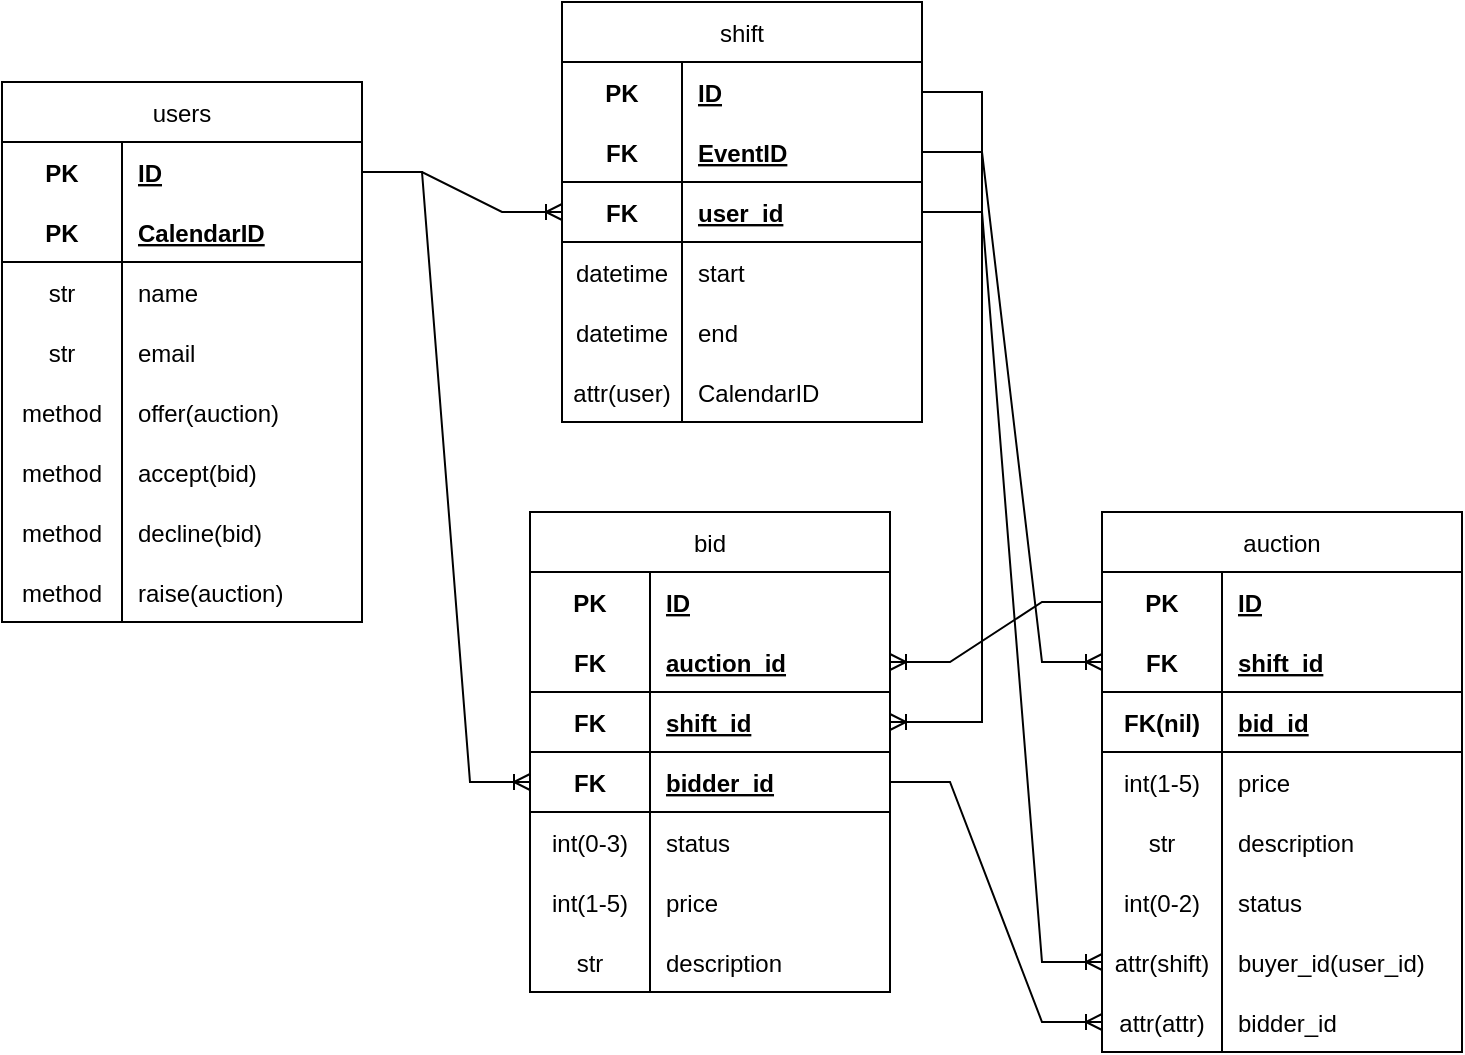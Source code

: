 <mxfile version="18.1.3" type="github"><diagram id="R8wlw6UdN6Z2bMTe8AgJ" name="Page-1"><mxGraphModel dx="746" dy="486" grid="1" gridSize="10" guides="1" tooltips="1" connect="1" arrows="1" fold="1" page="1" pageScale="1" pageWidth="827" pageHeight="1169" math="0" shadow="0"><root><mxCell id="0"/><mxCell id="1" parent="0"/><mxCell id="N3wNfDT85KF5gWOlrP6j-11" value="users" style="shape=table;startSize=30;container=1;collapsible=1;childLayout=tableLayout;fixedRows=1;rowLines=0;fontStyle=0;align=center;resizeLast=1;" vertex="1" parent="1"><mxGeometry x="60" y="130" width="180" height="270" as="geometry"><mxRectangle x="140" y="140" width="60" height="30" as="alternateBounds"/></mxGeometry></mxCell><mxCell id="N3wNfDT85KF5gWOlrP6j-12" value="" style="shape=tableRow;horizontal=0;startSize=0;swimlaneHead=0;swimlaneBody=0;fillColor=none;collapsible=0;dropTarget=0;points=[[0,0.5],[1,0.5]];portConstraint=eastwest;top=0;left=0;right=0;bottom=0;" vertex="1" parent="N3wNfDT85KF5gWOlrP6j-11"><mxGeometry y="30" width="180" height="30" as="geometry"/></mxCell><mxCell id="N3wNfDT85KF5gWOlrP6j-13" value="PK" style="shape=partialRectangle;connectable=0;fillColor=none;top=0;left=0;bottom=0;right=0;fontStyle=1;overflow=hidden;" vertex="1" parent="N3wNfDT85KF5gWOlrP6j-12"><mxGeometry width="60" height="30" as="geometry"><mxRectangle width="60" height="30" as="alternateBounds"/></mxGeometry></mxCell><mxCell id="N3wNfDT85KF5gWOlrP6j-14" value="ID" style="shape=partialRectangle;connectable=0;fillColor=none;top=0;left=0;bottom=0;right=0;align=left;spacingLeft=6;fontStyle=5;overflow=hidden;" vertex="1" parent="N3wNfDT85KF5gWOlrP6j-12"><mxGeometry x="60" width="120" height="30" as="geometry"><mxRectangle width="120" height="30" as="alternateBounds"/></mxGeometry></mxCell><mxCell id="N3wNfDT85KF5gWOlrP6j-15" value="" style="shape=tableRow;horizontal=0;startSize=0;swimlaneHead=0;swimlaneBody=0;fillColor=none;collapsible=0;dropTarget=0;points=[[0,0.5],[1,0.5]];portConstraint=eastwest;top=0;left=0;right=0;bottom=1;" vertex="1" parent="N3wNfDT85KF5gWOlrP6j-11"><mxGeometry y="60" width="180" height="30" as="geometry"/></mxCell><mxCell id="N3wNfDT85KF5gWOlrP6j-16" value="PK" style="shape=partialRectangle;connectable=0;fillColor=none;top=0;left=0;bottom=0;right=0;fontStyle=1;overflow=hidden;" vertex="1" parent="N3wNfDT85KF5gWOlrP6j-15"><mxGeometry width="60" height="30" as="geometry"><mxRectangle width="60" height="30" as="alternateBounds"/></mxGeometry></mxCell><mxCell id="N3wNfDT85KF5gWOlrP6j-17" value="CalendarID" style="shape=partialRectangle;connectable=0;fillColor=none;top=0;left=0;bottom=0;right=0;align=left;spacingLeft=6;fontStyle=5;overflow=hidden;" vertex="1" parent="N3wNfDT85KF5gWOlrP6j-15"><mxGeometry x="60" width="120" height="30" as="geometry"><mxRectangle width="120" height="30" as="alternateBounds"/></mxGeometry></mxCell><mxCell id="N3wNfDT85KF5gWOlrP6j-18" value="" style="shape=tableRow;horizontal=0;startSize=0;swimlaneHead=0;swimlaneBody=0;fillColor=none;collapsible=0;dropTarget=0;points=[[0,0.5],[1,0.5]];portConstraint=eastwest;top=0;left=0;right=0;bottom=0;" vertex="1" parent="N3wNfDT85KF5gWOlrP6j-11"><mxGeometry y="90" width="180" height="30" as="geometry"/></mxCell><mxCell id="N3wNfDT85KF5gWOlrP6j-19" value="str" style="shape=partialRectangle;connectable=0;fillColor=none;top=0;left=0;bottom=0;right=0;editable=1;overflow=hidden;" vertex="1" parent="N3wNfDT85KF5gWOlrP6j-18"><mxGeometry width="60" height="30" as="geometry"><mxRectangle width="60" height="30" as="alternateBounds"/></mxGeometry></mxCell><mxCell id="N3wNfDT85KF5gWOlrP6j-20" value="name" style="shape=partialRectangle;connectable=0;fillColor=none;top=0;left=0;bottom=0;right=0;align=left;spacingLeft=6;overflow=hidden;" vertex="1" parent="N3wNfDT85KF5gWOlrP6j-18"><mxGeometry x="60" width="120" height="30" as="geometry"><mxRectangle width="120" height="30" as="alternateBounds"/></mxGeometry></mxCell><mxCell id="N3wNfDT85KF5gWOlrP6j-27" value="" style="shape=tableRow;horizontal=0;startSize=0;swimlaneHead=0;swimlaneBody=0;fillColor=none;collapsible=0;dropTarget=0;points=[[0,0.5],[1,0.5]];portConstraint=eastwest;top=0;left=0;right=0;bottom=0;" vertex="1" parent="N3wNfDT85KF5gWOlrP6j-11"><mxGeometry y="120" width="180" height="30" as="geometry"/></mxCell><mxCell id="N3wNfDT85KF5gWOlrP6j-28" value="str" style="shape=partialRectangle;connectable=0;fillColor=none;top=0;left=0;bottom=0;right=0;editable=1;overflow=hidden;" vertex="1" parent="N3wNfDT85KF5gWOlrP6j-27"><mxGeometry width="60" height="30" as="geometry"><mxRectangle width="60" height="30" as="alternateBounds"/></mxGeometry></mxCell><mxCell id="N3wNfDT85KF5gWOlrP6j-29" value="email" style="shape=partialRectangle;connectable=0;fillColor=none;top=0;left=0;bottom=0;right=0;align=left;spacingLeft=6;overflow=hidden;" vertex="1" parent="N3wNfDT85KF5gWOlrP6j-27"><mxGeometry x="60" width="120" height="30" as="geometry"><mxRectangle width="120" height="30" as="alternateBounds"/></mxGeometry></mxCell><mxCell id="N3wNfDT85KF5gWOlrP6j-21" value="" style="shape=tableRow;horizontal=0;startSize=0;swimlaneHead=0;swimlaneBody=0;fillColor=none;collapsible=0;dropTarget=0;points=[[0,0.5],[1,0.5]];portConstraint=eastwest;top=0;left=0;right=0;bottom=0;" vertex="1" parent="N3wNfDT85KF5gWOlrP6j-11"><mxGeometry y="150" width="180" height="30" as="geometry"/></mxCell><mxCell id="N3wNfDT85KF5gWOlrP6j-22" value="method" style="shape=partialRectangle;connectable=0;fillColor=none;top=0;left=0;bottom=0;right=0;editable=1;overflow=hidden;" vertex="1" parent="N3wNfDT85KF5gWOlrP6j-21"><mxGeometry width="60" height="30" as="geometry"><mxRectangle width="60" height="30" as="alternateBounds"/></mxGeometry></mxCell><mxCell id="N3wNfDT85KF5gWOlrP6j-23" value="offer(auction)" style="shape=partialRectangle;connectable=0;fillColor=none;top=0;left=0;bottom=0;right=0;align=left;spacingLeft=6;overflow=hidden;" vertex="1" parent="N3wNfDT85KF5gWOlrP6j-21"><mxGeometry x="60" width="120" height="30" as="geometry"><mxRectangle width="120" height="30" as="alternateBounds"/></mxGeometry></mxCell><mxCell id="N3wNfDT85KF5gWOlrP6j-30" value="" style="shape=tableRow;horizontal=0;startSize=0;swimlaneHead=0;swimlaneBody=0;fillColor=none;collapsible=0;dropTarget=0;points=[[0,0.5],[1,0.5]];portConstraint=eastwest;top=0;left=0;right=0;bottom=0;" vertex="1" parent="N3wNfDT85KF5gWOlrP6j-11"><mxGeometry y="180" width="180" height="30" as="geometry"/></mxCell><mxCell id="N3wNfDT85KF5gWOlrP6j-31" value="method" style="shape=partialRectangle;connectable=0;fillColor=none;top=0;left=0;bottom=0;right=0;editable=1;overflow=hidden;" vertex="1" parent="N3wNfDT85KF5gWOlrP6j-30"><mxGeometry width="60" height="30" as="geometry"><mxRectangle width="60" height="30" as="alternateBounds"/></mxGeometry></mxCell><mxCell id="N3wNfDT85KF5gWOlrP6j-32" value="accept(bid)" style="shape=partialRectangle;connectable=0;fillColor=none;top=0;left=0;bottom=0;right=0;align=left;spacingLeft=6;overflow=hidden;" vertex="1" parent="N3wNfDT85KF5gWOlrP6j-30"><mxGeometry x="60" width="120" height="30" as="geometry"><mxRectangle width="120" height="30" as="alternateBounds"/></mxGeometry></mxCell><mxCell id="N3wNfDT85KF5gWOlrP6j-91" value="" style="shape=tableRow;horizontal=0;startSize=0;swimlaneHead=0;swimlaneBody=0;fillColor=none;collapsible=0;dropTarget=0;points=[[0,0.5],[1,0.5]];portConstraint=eastwest;top=0;left=0;right=0;bottom=0;" vertex="1" parent="N3wNfDT85KF5gWOlrP6j-11"><mxGeometry y="210" width="180" height="30" as="geometry"/></mxCell><mxCell id="N3wNfDT85KF5gWOlrP6j-92" value="method" style="shape=partialRectangle;connectable=0;fillColor=none;top=0;left=0;bottom=0;right=0;editable=1;overflow=hidden;" vertex="1" parent="N3wNfDT85KF5gWOlrP6j-91"><mxGeometry width="60" height="30" as="geometry"><mxRectangle width="60" height="30" as="alternateBounds"/></mxGeometry></mxCell><mxCell id="N3wNfDT85KF5gWOlrP6j-93" value="decline(bid)" style="shape=partialRectangle;connectable=0;fillColor=none;top=0;left=0;bottom=0;right=0;align=left;spacingLeft=6;overflow=hidden;" vertex="1" parent="N3wNfDT85KF5gWOlrP6j-91"><mxGeometry x="60" width="120" height="30" as="geometry"><mxRectangle width="120" height="30" as="alternateBounds"/></mxGeometry></mxCell><mxCell id="N3wNfDT85KF5gWOlrP6j-94" value="" style="shape=tableRow;horizontal=0;startSize=0;swimlaneHead=0;swimlaneBody=0;fillColor=none;collapsible=0;dropTarget=0;points=[[0,0.5],[1,0.5]];portConstraint=eastwest;top=0;left=0;right=0;bottom=0;" vertex="1" parent="N3wNfDT85KF5gWOlrP6j-11"><mxGeometry y="240" width="180" height="30" as="geometry"/></mxCell><mxCell id="N3wNfDT85KF5gWOlrP6j-95" value="method" style="shape=partialRectangle;connectable=0;fillColor=none;top=0;left=0;bottom=0;right=0;editable=1;overflow=hidden;" vertex="1" parent="N3wNfDT85KF5gWOlrP6j-94"><mxGeometry width="60" height="30" as="geometry"><mxRectangle width="60" height="30" as="alternateBounds"/></mxGeometry></mxCell><mxCell id="N3wNfDT85KF5gWOlrP6j-96" value="raise(auction)" style="shape=partialRectangle;connectable=0;fillColor=none;top=0;left=0;bottom=0;right=0;align=left;spacingLeft=6;overflow=hidden;" vertex="1" parent="N3wNfDT85KF5gWOlrP6j-94"><mxGeometry x="60" width="120" height="30" as="geometry"><mxRectangle width="120" height="30" as="alternateBounds"/></mxGeometry></mxCell><mxCell id="N3wNfDT85KF5gWOlrP6j-34" value="shift" style="shape=table;startSize=30;container=1;collapsible=1;childLayout=tableLayout;fixedRows=1;rowLines=0;fontStyle=0;align=center;resizeLast=1;" vertex="1" parent="1"><mxGeometry x="340" y="90" width="180" height="210" as="geometry"><mxRectangle x="460" y="140" width="70" height="30" as="alternateBounds"/></mxGeometry></mxCell><mxCell id="N3wNfDT85KF5gWOlrP6j-35" value="" style="shape=tableRow;horizontal=0;startSize=0;swimlaneHead=0;swimlaneBody=0;fillColor=none;collapsible=0;dropTarget=0;points=[[0,0.5],[1,0.5]];portConstraint=eastwest;top=0;left=0;right=0;bottom=0;" vertex="1" parent="N3wNfDT85KF5gWOlrP6j-34"><mxGeometry y="30" width="180" height="30" as="geometry"/></mxCell><mxCell id="N3wNfDT85KF5gWOlrP6j-36" value="PK" style="shape=partialRectangle;connectable=0;fillColor=none;top=0;left=0;bottom=0;right=0;fontStyle=1;overflow=hidden;" vertex="1" parent="N3wNfDT85KF5gWOlrP6j-35"><mxGeometry width="60" height="30" as="geometry"><mxRectangle width="60" height="30" as="alternateBounds"/></mxGeometry></mxCell><mxCell id="N3wNfDT85KF5gWOlrP6j-37" value="ID" style="shape=partialRectangle;connectable=0;fillColor=none;top=0;left=0;bottom=0;right=0;align=left;spacingLeft=6;fontStyle=5;overflow=hidden;" vertex="1" parent="N3wNfDT85KF5gWOlrP6j-35"><mxGeometry x="60" width="120" height="30" as="geometry"><mxRectangle width="120" height="30" as="alternateBounds"/></mxGeometry></mxCell><mxCell id="N3wNfDT85KF5gWOlrP6j-38" value="" style="shape=tableRow;horizontal=0;startSize=0;swimlaneHead=0;swimlaneBody=0;fillColor=none;collapsible=0;dropTarget=0;points=[[0,0.5],[1,0.5]];portConstraint=eastwest;top=0;left=0;right=0;bottom=1;" vertex="1" parent="N3wNfDT85KF5gWOlrP6j-34"><mxGeometry y="60" width="180" height="30" as="geometry"/></mxCell><mxCell id="N3wNfDT85KF5gWOlrP6j-39" value="FK" style="shape=partialRectangle;connectable=0;fillColor=none;top=0;left=0;bottom=0;right=0;fontStyle=1;overflow=hidden;" vertex="1" parent="N3wNfDT85KF5gWOlrP6j-38"><mxGeometry width="60" height="30" as="geometry"><mxRectangle width="60" height="30" as="alternateBounds"/></mxGeometry></mxCell><mxCell id="N3wNfDT85KF5gWOlrP6j-40" value="EventID" style="shape=partialRectangle;connectable=0;fillColor=none;top=0;left=0;bottom=0;right=0;align=left;spacingLeft=6;fontStyle=5;overflow=hidden;" vertex="1" parent="N3wNfDT85KF5gWOlrP6j-38"><mxGeometry x="60" width="120" height="30" as="geometry"><mxRectangle width="120" height="30" as="alternateBounds"/></mxGeometry></mxCell><mxCell id="N3wNfDT85KF5gWOlrP6j-97" value="" style="shape=tableRow;horizontal=0;startSize=0;swimlaneHead=0;swimlaneBody=0;fillColor=none;collapsible=0;dropTarget=0;points=[[0,0.5],[1,0.5]];portConstraint=eastwest;top=0;left=0;right=0;bottom=1;" vertex="1" parent="N3wNfDT85KF5gWOlrP6j-34"><mxGeometry y="90" width="180" height="30" as="geometry"/></mxCell><mxCell id="N3wNfDT85KF5gWOlrP6j-98" value="FK" style="shape=partialRectangle;connectable=0;fillColor=none;top=0;left=0;bottom=0;right=0;fontStyle=1;overflow=hidden;" vertex="1" parent="N3wNfDT85KF5gWOlrP6j-97"><mxGeometry width="60" height="30" as="geometry"><mxRectangle width="60" height="30" as="alternateBounds"/></mxGeometry></mxCell><mxCell id="N3wNfDT85KF5gWOlrP6j-99" value="user_id" style="shape=partialRectangle;connectable=0;fillColor=none;top=0;left=0;bottom=0;right=0;align=left;spacingLeft=6;fontStyle=5;overflow=hidden;" vertex="1" parent="N3wNfDT85KF5gWOlrP6j-97"><mxGeometry x="60" width="120" height="30" as="geometry"><mxRectangle width="120" height="30" as="alternateBounds"/></mxGeometry></mxCell><mxCell id="N3wNfDT85KF5gWOlrP6j-41" value="" style="shape=tableRow;horizontal=0;startSize=0;swimlaneHead=0;swimlaneBody=0;fillColor=none;collapsible=0;dropTarget=0;points=[[0,0.5],[1,0.5]];portConstraint=eastwest;top=0;left=0;right=0;bottom=0;" vertex="1" parent="N3wNfDT85KF5gWOlrP6j-34"><mxGeometry y="120" width="180" height="30" as="geometry"/></mxCell><mxCell id="N3wNfDT85KF5gWOlrP6j-42" value="datetime" style="shape=partialRectangle;connectable=0;fillColor=none;top=0;left=0;bottom=0;right=0;editable=1;overflow=hidden;" vertex="1" parent="N3wNfDT85KF5gWOlrP6j-41"><mxGeometry width="60" height="30" as="geometry"><mxRectangle width="60" height="30" as="alternateBounds"/></mxGeometry></mxCell><mxCell id="N3wNfDT85KF5gWOlrP6j-43" value="start" style="shape=partialRectangle;connectable=0;fillColor=none;top=0;left=0;bottom=0;right=0;align=left;spacingLeft=6;overflow=hidden;" vertex="1" parent="N3wNfDT85KF5gWOlrP6j-41"><mxGeometry x="60" width="120" height="30" as="geometry"><mxRectangle width="120" height="30" as="alternateBounds"/></mxGeometry></mxCell><mxCell id="N3wNfDT85KF5gWOlrP6j-44" value="" style="shape=tableRow;horizontal=0;startSize=0;swimlaneHead=0;swimlaneBody=0;fillColor=none;collapsible=0;dropTarget=0;points=[[0,0.5],[1,0.5]];portConstraint=eastwest;top=0;left=0;right=0;bottom=0;" vertex="1" parent="N3wNfDT85KF5gWOlrP6j-34"><mxGeometry y="150" width="180" height="30" as="geometry"/></mxCell><mxCell id="N3wNfDT85KF5gWOlrP6j-45" value="datetime" style="shape=partialRectangle;connectable=0;fillColor=none;top=0;left=0;bottom=0;right=0;editable=1;overflow=hidden;" vertex="1" parent="N3wNfDT85KF5gWOlrP6j-44"><mxGeometry width="60" height="30" as="geometry"><mxRectangle width="60" height="30" as="alternateBounds"/></mxGeometry></mxCell><mxCell id="N3wNfDT85KF5gWOlrP6j-46" value="end" style="shape=partialRectangle;connectable=0;fillColor=none;top=0;left=0;bottom=0;right=0;align=left;spacingLeft=6;overflow=hidden;" vertex="1" parent="N3wNfDT85KF5gWOlrP6j-44"><mxGeometry x="60" width="120" height="30" as="geometry"><mxRectangle width="120" height="30" as="alternateBounds"/></mxGeometry></mxCell><mxCell id="N3wNfDT85KF5gWOlrP6j-107" value="" style="shape=tableRow;horizontal=0;startSize=0;swimlaneHead=0;swimlaneBody=0;fillColor=none;collapsible=0;dropTarget=0;points=[[0,0.5],[1,0.5]];portConstraint=eastwest;top=0;left=0;right=0;bottom=0;" vertex="1" parent="N3wNfDT85KF5gWOlrP6j-34"><mxGeometry y="180" width="180" height="30" as="geometry"/></mxCell><mxCell id="N3wNfDT85KF5gWOlrP6j-108" value="attr(user)" style="shape=partialRectangle;connectable=0;fillColor=none;top=0;left=0;bottom=0;right=0;editable=1;overflow=hidden;" vertex="1" parent="N3wNfDT85KF5gWOlrP6j-107"><mxGeometry width="60" height="30" as="geometry"><mxRectangle width="60" height="30" as="alternateBounds"/></mxGeometry></mxCell><mxCell id="N3wNfDT85KF5gWOlrP6j-109" value="CalendarID" style="shape=partialRectangle;connectable=0;fillColor=none;top=0;left=0;bottom=0;right=0;align=left;spacingLeft=6;overflow=hidden;" vertex="1" parent="N3wNfDT85KF5gWOlrP6j-107"><mxGeometry x="60" width="120" height="30" as="geometry"><mxRectangle width="120" height="30" as="alternateBounds"/></mxGeometry></mxCell><mxCell id="N3wNfDT85KF5gWOlrP6j-104" value="" style="edgeStyle=entityRelationEdgeStyle;fontSize=12;html=1;endArrow=ERoneToMany;rounded=0;exitX=1;exitY=0.5;exitDx=0;exitDy=0;entryX=0;entryY=0.5;entryDx=0;entryDy=0;" edge="1" parent="1" source="N3wNfDT85KF5gWOlrP6j-12" target="N3wNfDT85KF5gWOlrP6j-97"><mxGeometry width="100" height="100" relative="1" as="geometry"><mxPoint x="290" y="390" as="sourcePoint"/><mxPoint x="390" y="290" as="targetPoint"/></mxGeometry></mxCell><mxCell id="N3wNfDT85KF5gWOlrP6j-110" value="bid" style="shape=table;startSize=30;container=1;collapsible=1;childLayout=tableLayout;fixedRows=1;rowLines=0;fontStyle=0;align=center;resizeLast=1;" vertex="1" parent="1"><mxGeometry x="324" y="345" width="180" height="240" as="geometry"><mxRectangle x="140" y="140" width="60" height="30" as="alternateBounds"/></mxGeometry></mxCell><mxCell id="N3wNfDT85KF5gWOlrP6j-111" value="" style="shape=tableRow;horizontal=0;startSize=0;swimlaneHead=0;swimlaneBody=0;fillColor=none;collapsible=0;dropTarget=0;points=[[0,0.5],[1,0.5]];portConstraint=eastwest;top=0;left=0;right=0;bottom=0;" vertex="1" parent="N3wNfDT85KF5gWOlrP6j-110"><mxGeometry y="30" width="180" height="30" as="geometry"/></mxCell><mxCell id="N3wNfDT85KF5gWOlrP6j-112" value="PK" style="shape=partialRectangle;connectable=0;fillColor=none;top=0;left=0;bottom=0;right=0;fontStyle=1;overflow=hidden;" vertex="1" parent="N3wNfDT85KF5gWOlrP6j-111"><mxGeometry width="60" height="30" as="geometry"><mxRectangle width="60" height="30" as="alternateBounds"/></mxGeometry></mxCell><mxCell id="N3wNfDT85KF5gWOlrP6j-113" value="ID" style="shape=partialRectangle;connectable=0;fillColor=none;top=0;left=0;bottom=0;right=0;align=left;spacingLeft=6;fontStyle=5;overflow=hidden;" vertex="1" parent="N3wNfDT85KF5gWOlrP6j-111"><mxGeometry x="60" width="120" height="30" as="geometry"><mxRectangle width="120" height="30" as="alternateBounds"/></mxGeometry></mxCell><mxCell id="N3wNfDT85KF5gWOlrP6j-180" value="" style="shape=tableRow;horizontal=0;startSize=0;swimlaneHead=0;swimlaneBody=0;fillColor=none;collapsible=0;dropTarget=0;points=[[0,0.5],[1,0.5]];portConstraint=eastwest;top=0;left=0;right=0;bottom=1;" vertex="1" parent="N3wNfDT85KF5gWOlrP6j-110"><mxGeometry y="60" width="180" height="30" as="geometry"/></mxCell><mxCell id="N3wNfDT85KF5gWOlrP6j-181" value="FK" style="shape=partialRectangle;connectable=0;fillColor=none;top=0;left=0;bottom=0;right=0;fontStyle=1;overflow=hidden;" vertex="1" parent="N3wNfDT85KF5gWOlrP6j-180"><mxGeometry width="60" height="30" as="geometry"><mxRectangle width="60" height="30" as="alternateBounds"/></mxGeometry></mxCell><mxCell id="N3wNfDT85KF5gWOlrP6j-182" value="auction_id" style="shape=partialRectangle;connectable=0;fillColor=none;top=0;left=0;bottom=0;right=0;align=left;spacingLeft=6;fontStyle=5;overflow=hidden;" vertex="1" parent="N3wNfDT85KF5gWOlrP6j-180"><mxGeometry x="60" width="120" height="30" as="geometry"><mxRectangle width="120" height="30" as="alternateBounds"/></mxGeometry></mxCell><mxCell id="N3wNfDT85KF5gWOlrP6j-114" value="" style="shape=tableRow;horizontal=0;startSize=0;swimlaneHead=0;swimlaneBody=0;fillColor=none;collapsible=0;dropTarget=0;points=[[0,0.5],[1,0.5]];portConstraint=eastwest;top=0;left=0;right=0;bottom=1;" vertex="1" parent="N3wNfDT85KF5gWOlrP6j-110"><mxGeometry y="90" width="180" height="30" as="geometry"/></mxCell><mxCell id="N3wNfDT85KF5gWOlrP6j-115" value="FK" style="shape=partialRectangle;connectable=0;fillColor=none;top=0;left=0;bottom=0;right=0;fontStyle=1;overflow=hidden;" vertex="1" parent="N3wNfDT85KF5gWOlrP6j-114"><mxGeometry width="60" height="30" as="geometry"><mxRectangle width="60" height="30" as="alternateBounds"/></mxGeometry></mxCell><mxCell id="N3wNfDT85KF5gWOlrP6j-116" value="shift_id" style="shape=partialRectangle;connectable=0;fillColor=none;top=0;left=0;bottom=0;right=0;align=left;spacingLeft=6;fontStyle=5;overflow=hidden;" vertex="1" parent="N3wNfDT85KF5gWOlrP6j-114"><mxGeometry x="60" width="120" height="30" as="geometry"><mxRectangle width="120" height="30" as="alternateBounds"/></mxGeometry></mxCell><mxCell id="N3wNfDT85KF5gWOlrP6j-135" value="" style="shape=tableRow;horizontal=0;startSize=0;swimlaneHead=0;swimlaneBody=0;fillColor=none;collapsible=0;dropTarget=0;points=[[0,0.5],[1,0.5]];portConstraint=eastwest;top=0;left=0;right=0;bottom=1;" vertex="1" parent="N3wNfDT85KF5gWOlrP6j-110"><mxGeometry y="120" width="180" height="30" as="geometry"/></mxCell><mxCell id="N3wNfDT85KF5gWOlrP6j-136" value="FK" style="shape=partialRectangle;connectable=0;fillColor=none;top=0;left=0;bottom=0;right=0;fontStyle=1;overflow=hidden;" vertex="1" parent="N3wNfDT85KF5gWOlrP6j-135"><mxGeometry width="60" height="30" as="geometry"><mxRectangle width="60" height="30" as="alternateBounds"/></mxGeometry></mxCell><mxCell id="N3wNfDT85KF5gWOlrP6j-137" value="bidder_id" style="shape=partialRectangle;connectable=0;fillColor=none;top=0;left=0;bottom=0;right=0;align=left;spacingLeft=6;fontStyle=5;overflow=hidden;" vertex="1" parent="N3wNfDT85KF5gWOlrP6j-135"><mxGeometry x="60" width="120" height="30" as="geometry"><mxRectangle width="120" height="30" as="alternateBounds"/></mxGeometry></mxCell><mxCell id="N3wNfDT85KF5gWOlrP6j-117" value="" style="shape=tableRow;horizontal=0;startSize=0;swimlaneHead=0;swimlaneBody=0;fillColor=none;collapsible=0;dropTarget=0;points=[[0,0.5],[1,0.5]];portConstraint=eastwest;top=0;left=0;right=0;bottom=0;" vertex="1" parent="N3wNfDT85KF5gWOlrP6j-110"><mxGeometry y="150" width="180" height="30" as="geometry"/></mxCell><mxCell id="N3wNfDT85KF5gWOlrP6j-118" value="int(0-3)" style="shape=partialRectangle;connectable=0;fillColor=none;top=0;left=0;bottom=0;right=0;editable=1;overflow=hidden;" vertex="1" parent="N3wNfDT85KF5gWOlrP6j-117"><mxGeometry width="60" height="30" as="geometry"><mxRectangle width="60" height="30" as="alternateBounds"/></mxGeometry></mxCell><mxCell id="N3wNfDT85KF5gWOlrP6j-119" value="status" style="shape=partialRectangle;connectable=0;fillColor=none;top=0;left=0;bottom=0;right=0;align=left;spacingLeft=6;overflow=hidden;" vertex="1" parent="N3wNfDT85KF5gWOlrP6j-117"><mxGeometry x="60" width="120" height="30" as="geometry"><mxRectangle width="120" height="30" as="alternateBounds"/></mxGeometry></mxCell><mxCell id="N3wNfDT85KF5gWOlrP6j-120" value="" style="shape=tableRow;horizontal=0;startSize=0;swimlaneHead=0;swimlaneBody=0;fillColor=none;collapsible=0;dropTarget=0;points=[[0,0.5],[1,0.5]];portConstraint=eastwest;top=0;left=0;right=0;bottom=0;" vertex="1" parent="N3wNfDT85KF5gWOlrP6j-110"><mxGeometry y="180" width="180" height="30" as="geometry"/></mxCell><mxCell id="N3wNfDT85KF5gWOlrP6j-121" value="int(1-5)" style="shape=partialRectangle;connectable=0;fillColor=none;top=0;left=0;bottom=0;right=0;editable=1;overflow=hidden;" vertex="1" parent="N3wNfDT85KF5gWOlrP6j-120"><mxGeometry width="60" height="30" as="geometry"><mxRectangle width="60" height="30" as="alternateBounds"/></mxGeometry></mxCell><mxCell id="N3wNfDT85KF5gWOlrP6j-122" value="price" style="shape=partialRectangle;connectable=0;fillColor=none;top=0;left=0;bottom=0;right=0;align=left;spacingLeft=6;overflow=hidden;" vertex="1" parent="N3wNfDT85KF5gWOlrP6j-120"><mxGeometry x="60" width="120" height="30" as="geometry"><mxRectangle width="120" height="30" as="alternateBounds"/></mxGeometry></mxCell><mxCell id="N3wNfDT85KF5gWOlrP6j-123" value="" style="shape=tableRow;horizontal=0;startSize=0;swimlaneHead=0;swimlaneBody=0;fillColor=none;collapsible=0;dropTarget=0;points=[[0,0.5],[1,0.5]];portConstraint=eastwest;top=0;left=0;right=0;bottom=0;" vertex="1" parent="N3wNfDT85KF5gWOlrP6j-110"><mxGeometry y="210" width="180" height="30" as="geometry"/></mxCell><mxCell id="N3wNfDT85KF5gWOlrP6j-124" value="str" style="shape=partialRectangle;connectable=0;fillColor=none;top=0;left=0;bottom=0;right=0;editable=1;overflow=hidden;" vertex="1" parent="N3wNfDT85KF5gWOlrP6j-123"><mxGeometry width="60" height="30" as="geometry"><mxRectangle width="60" height="30" as="alternateBounds"/></mxGeometry></mxCell><mxCell id="N3wNfDT85KF5gWOlrP6j-125" value="description" style="shape=partialRectangle;connectable=0;fillColor=none;top=0;left=0;bottom=0;right=0;align=left;spacingLeft=6;overflow=hidden;" vertex="1" parent="N3wNfDT85KF5gWOlrP6j-123"><mxGeometry x="60" width="120" height="30" as="geometry"><mxRectangle width="120" height="30" as="alternateBounds"/></mxGeometry></mxCell><mxCell id="N3wNfDT85KF5gWOlrP6j-141" value="auction" style="shape=table;startSize=30;container=1;collapsible=1;childLayout=tableLayout;fixedRows=1;rowLines=0;fontStyle=0;align=center;resizeLast=1;" vertex="1" parent="1"><mxGeometry x="610" y="345" width="180" height="270" as="geometry"><mxRectangle x="140" y="140" width="60" height="30" as="alternateBounds"/></mxGeometry></mxCell><mxCell id="N3wNfDT85KF5gWOlrP6j-142" value="" style="shape=tableRow;horizontal=0;startSize=0;swimlaneHead=0;swimlaneBody=0;fillColor=none;collapsible=0;dropTarget=0;points=[[0,0.5],[1,0.5]];portConstraint=eastwest;top=0;left=0;right=0;bottom=0;" vertex="1" parent="N3wNfDT85KF5gWOlrP6j-141"><mxGeometry y="30" width="180" height="30" as="geometry"/></mxCell><mxCell id="N3wNfDT85KF5gWOlrP6j-143" value="PK" style="shape=partialRectangle;connectable=0;fillColor=none;top=0;left=0;bottom=0;right=0;fontStyle=1;overflow=hidden;" vertex="1" parent="N3wNfDT85KF5gWOlrP6j-142"><mxGeometry width="60" height="30" as="geometry"><mxRectangle width="60" height="30" as="alternateBounds"/></mxGeometry></mxCell><mxCell id="N3wNfDT85KF5gWOlrP6j-144" value="ID" style="shape=partialRectangle;connectable=0;fillColor=none;top=0;left=0;bottom=0;right=0;align=left;spacingLeft=6;fontStyle=5;overflow=hidden;" vertex="1" parent="N3wNfDT85KF5gWOlrP6j-142"><mxGeometry x="60" width="120" height="30" as="geometry"><mxRectangle width="120" height="30" as="alternateBounds"/></mxGeometry></mxCell><mxCell id="N3wNfDT85KF5gWOlrP6j-145" value="" style="shape=tableRow;horizontal=0;startSize=0;swimlaneHead=0;swimlaneBody=0;fillColor=none;collapsible=0;dropTarget=0;points=[[0,0.5],[1,0.5]];portConstraint=eastwest;top=0;left=0;right=0;bottom=1;" vertex="1" parent="N3wNfDT85KF5gWOlrP6j-141"><mxGeometry y="60" width="180" height="30" as="geometry"/></mxCell><mxCell id="N3wNfDT85KF5gWOlrP6j-146" value="FK" style="shape=partialRectangle;connectable=0;fillColor=none;top=0;left=0;bottom=0;right=0;fontStyle=1;overflow=hidden;" vertex="1" parent="N3wNfDT85KF5gWOlrP6j-145"><mxGeometry width="60" height="30" as="geometry"><mxRectangle width="60" height="30" as="alternateBounds"/></mxGeometry></mxCell><mxCell id="N3wNfDT85KF5gWOlrP6j-147" value="shift_id" style="shape=partialRectangle;connectable=0;fillColor=none;top=0;left=0;bottom=0;right=0;align=left;spacingLeft=6;fontStyle=5;overflow=hidden;" vertex="1" parent="N3wNfDT85KF5gWOlrP6j-145"><mxGeometry x="60" width="120" height="30" as="geometry"><mxRectangle width="120" height="30" as="alternateBounds"/></mxGeometry></mxCell><mxCell id="N3wNfDT85KF5gWOlrP6j-148" value="" style="shape=tableRow;horizontal=0;startSize=0;swimlaneHead=0;swimlaneBody=0;fillColor=none;collapsible=0;dropTarget=0;points=[[0,0.5],[1,0.5]];portConstraint=eastwest;top=0;left=0;right=0;bottom=1;" vertex="1" parent="N3wNfDT85KF5gWOlrP6j-141"><mxGeometry y="90" width="180" height="30" as="geometry"/></mxCell><mxCell id="N3wNfDT85KF5gWOlrP6j-149" value="FK(nil)" style="shape=partialRectangle;connectable=0;fillColor=none;top=0;left=0;bottom=0;right=0;fontStyle=1;overflow=hidden;" vertex="1" parent="N3wNfDT85KF5gWOlrP6j-148"><mxGeometry width="60" height="30" as="geometry"><mxRectangle width="60" height="30" as="alternateBounds"/></mxGeometry></mxCell><mxCell id="N3wNfDT85KF5gWOlrP6j-150" value="bid_id" style="shape=partialRectangle;connectable=0;fillColor=none;top=0;left=0;bottom=0;right=0;align=left;spacingLeft=6;fontStyle=5;overflow=hidden;" vertex="1" parent="N3wNfDT85KF5gWOlrP6j-148"><mxGeometry x="60" width="120" height="30" as="geometry"><mxRectangle width="120" height="30" as="alternateBounds"/></mxGeometry></mxCell><mxCell id="N3wNfDT85KF5gWOlrP6j-151" value="" style="shape=tableRow;horizontal=0;startSize=0;swimlaneHead=0;swimlaneBody=0;fillColor=none;collapsible=0;dropTarget=0;points=[[0,0.5],[1,0.5]];portConstraint=eastwest;top=0;left=0;right=0;bottom=0;" vertex="1" parent="N3wNfDT85KF5gWOlrP6j-141"><mxGeometry y="120" width="180" height="30" as="geometry"/></mxCell><mxCell id="N3wNfDT85KF5gWOlrP6j-152" value="int(1-5)" style="shape=partialRectangle;connectable=0;fillColor=none;top=0;left=0;bottom=0;right=0;editable=1;overflow=hidden;" vertex="1" parent="N3wNfDT85KF5gWOlrP6j-151"><mxGeometry width="60" height="30" as="geometry"><mxRectangle width="60" height="30" as="alternateBounds"/></mxGeometry></mxCell><mxCell id="N3wNfDT85KF5gWOlrP6j-153" value="price" style="shape=partialRectangle;connectable=0;fillColor=none;top=0;left=0;bottom=0;right=0;align=left;spacingLeft=6;overflow=hidden;" vertex="1" parent="N3wNfDT85KF5gWOlrP6j-151"><mxGeometry x="60" width="120" height="30" as="geometry"><mxRectangle width="120" height="30" as="alternateBounds"/></mxGeometry></mxCell><mxCell id="N3wNfDT85KF5gWOlrP6j-154" value="" style="shape=tableRow;horizontal=0;startSize=0;swimlaneHead=0;swimlaneBody=0;fillColor=none;collapsible=0;dropTarget=0;points=[[0,0.5],[1,0.5]];portConstraint=eastwest;top=0;left=0;right=0;bottom=0;" vertex="1" parent="N3wNfDT85KF5gWOlrP6j-141"><mxGeometry y="150" width="180" height="30" as="geometry"/></mxCell><mxCell id="N3wNfDT85KF5gWOlrP6j-155" value="str" style="shape=partialRectangle;connectable=0;fillColor=none;top=0;left=0;bottom=0;right=0;editable=1;overflow=hidden;" vertex="1" parent="N3wNfDT85KF5gWOlrP6j-154"><mxGeometry width="60" height="30" as="geometry"><mxRectangle width="60" height="30" as="alternateBounds"/></mxGeometry></mxCell><mxCell id="N3wNfDT85KF5gWOlrP6j-156" value="description" style="shape=partialRectangle;connectable=0;fillColor=none;top=0;left=0;bottom=0;right=0;align=left;spacingLeft=6;overflow=hidden;" vertex="1" parent="N3wNfDT85KF5gWOlrP6j-154"><mxGeometry x="60" width="120" height="30" as="geometry"><mxRectangle width="120" height="30" as="alternateBounds"/></mxGeometry></mxCell><mxCell id="N3wNfDT85KF5gWOlrP6j-157" value="" style="shape=tableRow;horizontal=0;startSize=0;swimlaneHead=0;swimlaneBody=0;fillColor=none;collapsible=0;dropTarget=0;points=[[0,0.5],[1,0.5]];portConstraint=eastwest;top=0;left=0;right=0;bottom=0;" vertex="1" parent="N3wNfDT85KF5gWOlrP6j-141"><mxGeometry y="180" width="180" height="30" as="geometry"/></mxCell><mxCell id="N3wNfDT85KF5gWOlrP6j-158" value="int(0-2)" style="shape=partialRectangle;connectable=0;fillColor=none;top=0;left=0;bottom=0;right=0;editable=1;overflow=hidden;" vertex="1" parent="N3wNfDT85KF5gWOlrP6j-157"><mxGeometry width="60" height="30" as="geometry"><mxRectangle width="60" height="30" as="alternateBounds"/></mxGeometry></mxCell><mxCell id="N3wNfDT85KF5gWOlrP6j-159" value="status" style="shape=partialRectangle;connectable=0;fillColor=none;top=0;left=0;bottom=0;right=0;align=left;spacingLeft=6;overflow=hidden;" vertex="1" parent="N3wNfDT85KF5gWOlrP6j-157"><mxGeometry x="60" width="120" height="30" as="geometry"><mxRectangle width="120" height="30" as="alternateBounds"/></mxGeometry></mxCell><mxCell id="N3wNfDT85KF5gWOlrP6j-160" value="" style="shape=tableRow;horizontal=0;startSize=0;swimlaneHead=0;swimlaneBody=0;fillColor=none;collapsible=0;dropTarget=0;points=[[0,0.5],[1,0.5]];portConstraint=eastwest;top=0;left=0;right=0;bottom=0;" vertex="1" parent="N3wNfDT85KF5gWOlrP6j-141"><mxGeometry y="210" width="180" height="30" as="geometry"/></mxCell><mxCell id="N3wNfDT85KF5gWOlrP6j-161" value="attr(shift)" style="shape=partialRectangle;connectable=0;fillColor=none;top=0;left=0;bottom=0;right=0;editable=1;overflow=hidden;" vertex="1" parent="N3wNfDT85KF5gWOlrP6j-160"><mxGeometry width="60" height="30" as="geometry"><mxRectangle width="60" height="30" as="alternateBounds"/></mxGeometry></mxCell><mxCell id="N3wNfDT85KF5gWOlrP6j-162" value="buyer_id(user_id)" style="shape=partialRectangle;connectable=0;fillColor=none;top=0;left=0;bottom=0;right=0;align=left;spacingLeft=6;overflow=hidden;" vertex="1" parent="N3wNfDT85KF5gWOlrP6j-160"><mxGeometry x="60" width="120" height="30" as="geometry"><mxRectangle width="120" height="30" as="alternateBounds"/></mxGeometry></mxCell><mxCell id="N3wNfDT85KF5gWOlrP6j-163" value="" style="shape=tableRow;horizontal=0;startSize=0;swimlaneHead=0;swimlaneBody=0;fillColor=none;collapsible=0;dropTarget=0;points=[[0,0.5],[1,0.5]];portConstraint=eastwest;top=0;left=0;right=0;bottom=0;" vertex="1" parent="N3wNfDT85KF5gWOlrP6j-141"><mxGeometry y="240" width="180" height="30" as="geometry"/></mxCell><mxCell id="N3wNfDT85KF5gWOlrP6j-164" value="attr(attr)" style="shape=partialRectangle;connectable=0;fillColor=none;top=0;left=0;bottom=0;right=0;editable=1;overflow=hidden;" vertex="1" parent="N3wNfDT85KF5gWOlrP6j-163"><mxGeometry width="60" height="30" as="geometry"><mxRectangle width="60" height="30" as="alternateBounds"/></mxGeometry></mxCell><mxCell id="N3wNfDT85KF5gWOlrP6j-165" value="bidder_id" style="shape=partialRectangle;connectable=0;fillColor=none;top=0;left=0;bottom=0;right=0;align=left;spacingLeft=6;overflow=hidden;" vertex="1" parent="N3wNfDT85KF5gWOlrP6j-163"><mxGeometry x="60" width="120" height="30" as="geometry"><mxRectangle width="120" height="30" as="alternateBounds"/></mxGeometry></mxCell><mxCell id="N3wNfDT85KF5gWOlrP6j-172" value="" style="edgeStyle=entityRelationEdgeStyle;fontSize=12;html=1;endArrow=ERoneToMany;rounded=0;exitX=1;exitY=0.5;exitDx=0;exitDy=0;" edge="1" parent="1" source="N3wNfDT85KF5gWOlrP6j-38" target="N3wNfDT85KF5gWOlrP6j-145"><mxGeometry width="100" height="100" relative="1" as="geometry"><mxPoint x="400" y="460" as="sourcePoint"/><mxPoint x="500" y="360" as="targetPoint"/></mxGeometry></mxCell><mxCell id="N3wNfDT85KF5gWOlrP6j-176" value="" style="edgeStyle=entityRelationEdgeStyle;fontSize=12;html=1;endArrow=ERoneToMany;rounded=0;exitX=1;exitY=0.5;exitDx=0;exitDy=0;" edge="1" parent="1" source="N3wNfDT85KF5gWOlrP6j-135" target="N3wNfDT85KF5gWOlrP6j-163"><mxGeometry width="100" height="100" relative="1" as="geometry"><mxPoint x="510" y="480" as="sourcePoint"/><mxPoint x="740" y="425" as="targetPoint"/></mxGeometry></mxCell><mxCell id="N3wNfDT85KF5gWOlrP6j-177" value="" style="edgeStyle=entityRelationEdgeStyle;fontSize=12;html=1;endArrow=ERoneToMany;rounded=0;entryX=0;entryY=0.5;entryDx=0;entryDy=0;exitX=1;exitY=0.5;exitDx=0;exitDy=0;" edge="1" parent="1" source="N3wNfDT85KF5gWOlrP6j-12" target="N3wNfDT85KF5gWOlrP6j-135"><mxGeometry width="100" height="100" relative="1" as="geometry"><mxPoint x="280" y="180" as="sourcePoint"/><mxPoint x="390" y="310" as="targetPoint"/></mxGeometry></mxCell><mxCell id="N3wNfDT85KF5gWOlrP6j-184" value="" style="edgeStyle=entityRelationEdgeStyle;fontSize=12;html=1;endArrow=ERoneToMany;rounded=0;exitX=0;exitY=0.5;exitDx=0;exitDy=0;" edge="1" parent="1" source="N3wNfDT85KF5gWOlrP6j-142" target="N3wNfDT85KF5gWOlrP6j-180"><mxGeometry width="100" height="100" relative="1" as="geometry"><mxPoint x="440" y="540" as="sourcePoint"/><mxPoint x="540" y="440" as="targetPoint"/></mxGeometry></mxCell><mxCell id="N3wNfDT85KF5gWOlrP6j-185" value="" style="edgeStyle=entityRelationEdgeStyle;fontSize=12;html=1;endArrow=ERoneToMany;rounded=0;" edge="1" parent="1" source="N3wNfDT85KF5gWOlrP6j-35" target="N3wNfDT85KF5gWOlrP6j-114"><mxGeometry width="100" height="100" relative="1" as="geometry"><mxPoint x="440" y="320" as="sourcePoint"/><mxPoint x="540" y="220" as="targetPoint"/></mxGeometry></mxCell><mxCell id="N3wNfDT85KF5gWOlrP6j-186" value="" style="edgeStyle=entityRelationEdgeStyle;fontSize=12;html=1;endArrow=ERoneToMany;rounded=0;entryX=0;entryY=0.5;entryDx=0;entryDy=0;" edge="1" parent="1" source="N3wNfDT85KF5gWOlrP6j-97" target="N3wNfDT85KF5gWOlrP6j-160"><mxGeometry width="100" height="100" relative="1" as="geometry"><mxPoint x="420" y="500" as="sourcePoint"/><mxPoint x="520" y="400" as="targetPoint"/></mxGeometry></mxCell></root></mxGraphModel></diagram></mxfile>